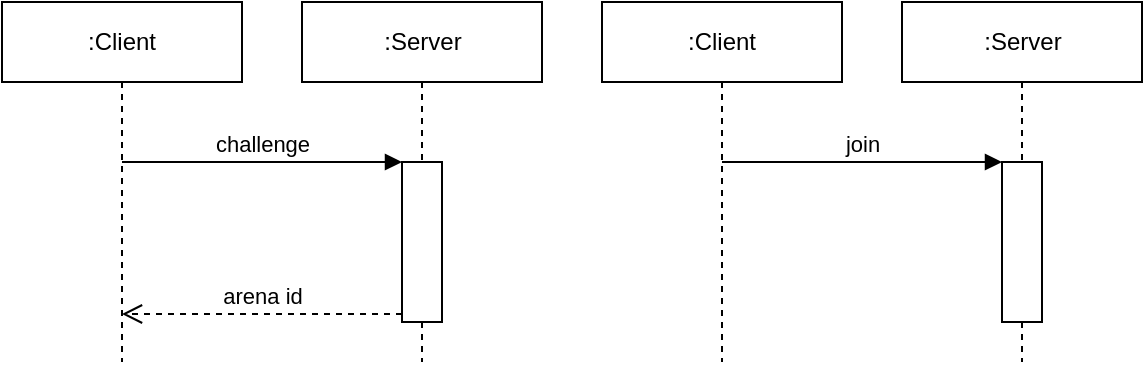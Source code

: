 <mxfile version="12.5.3" type="device"><diagram name="Page-1" id="13e1069c-82ec-6db2-03f1-153e76fe0fe0"><mxGraphModel dx="782" dy="806" grid="1" gridSize="10" guides="1" tooltips="1" connect="1" arrows="1" fold="1" page="1" pageScale="1" pageWidth="1100" pageHeight="850" background="#ffffff" math="0" shadow="0"><root><mxCell id="0"/><mxCell id="1" parent="0"/><mxCell id="49zkkYz5CftgMM3ZoE-w-2" value=":Server" style="html=1;points=[];perimeter=orthogonalPerimeter;shape=umlLifeline;participant=label;fontFamily=Helvetica;fontSize=12;fontColor=#000000;align=center;strokeColor=#000000;fillColor=#ffffff;recursiveResize=0;container=1;collapsible=0;" parent="1" vertex="1"><mxGeometry x="240" y="120" width="120" height="180" as="geometry"/></mxCell><mxCell id="49zkkYz5CftgMM3ZoE-w-3" value=":Client" style="shape=umlLifeline;perimeter=lifelinePerimeter;whiteSpace=wrap;html=1;container=1;collapsible=0;recursiveResize=0;outlineConnect=0;" parent="1" vertex="1"><mxGeometry x="90" y="120" width="120" height="180" as="geometry"/></mxCell><mxCell id="DIO0GYrN6FQM02lrorq5-1" value="" style="html=1;points=[];perimeter=orthogonalPerimeter;" parent="1" vertex="1"><mxGeometry x="290" y="200" width="20" height="80" as="geometry"/></mxCell><mxCell id="DIO0GYrN6FQM02lrorq5-2" value="challenge" style="html=1;verticalAlign=bottom;endArrow=block;entryX=0;entryY=0;" parent="1" source="49zkkYz5CftgMM3ZoE-w-3" target="DIO0GYrN6FQM02lrorq5-1" edge="1"><mxGeometry relative="1" as="geometry"><mxPoint x="230" y="200" as="sourcePoint"/></mxGeometry></mxCell><mxCell id="DIO0GYrN6FQM02lrorq5-3" value="arena id" style="html=1;verticalAlign=bottom;endArrow=open;dashed=1;endSize=8;exitX=0;exitY=0.95;" parent="1" source="DIO0GYrN6FQM02lrorq5-1" target="49zkkYz5CftgMM3ZoE-w-3" edge="1"><mxGeometry relative="1" as="geometry"><mxPoint x="230" y="276" as="targetPoint"/></mxGeometry></mxCell><mxCell id="VM5_RXfpGk6KPdu299br-1" value=":Server" style="html=1;points=[];perimeter=orthogonalPerimeter;shape=umlLifeline;participant=label;fontFamily=Helvetica;fontSize=12;fontColor=#000000;align=center;strokeColor=#000000;fillColor=#ffffff;recursiveResize=0;container=1;collapsible=0;" vertex="1" parent="1"><mxGeometry x="540" y="120" width="120" height="180" as="geometry"/></mxCell><mxCell id="VM5_RXfpGk6KPdu299br-2" value=":Client" style="shape=umlLifeline;perimeter=lifelinePerimeter;whiteSpace=wrap;html=1;container=1;collapsible=0;recursiveResize=0;outlineConnect=0;" vertex="1" parent="1"><mxGeometry x="390" y="120" width="120" height="180" as="geometry"/></mxCell><mxCell id="VM5_RXfpGk6KPdu299br-3" value="" style="html=1;points=[];perimeter=orthogonalPerimeter;" vertex="1" parent="1"><mxGeometry x="590" y="200" width="20" height="80" as="geometry"/></mxCell><mxCell id="VM5_RXfpGk6KPdu299br-4" value="join" style="html=1;verticalAlign=bottom;endArrow=block;entryX=0;entryY=0;" edge="1" parent="1" source="VM5_RXfpGk6KPdu299br-2" target="VM5_RXfpGk6KPdu299br-3"><mxGeometry relative="1" as="geometry"><mxPoint x="530" y="200" as="sourcePoint"/></mxGeometry></mxCell></root></mxGraphModel></diagram></mxfile>